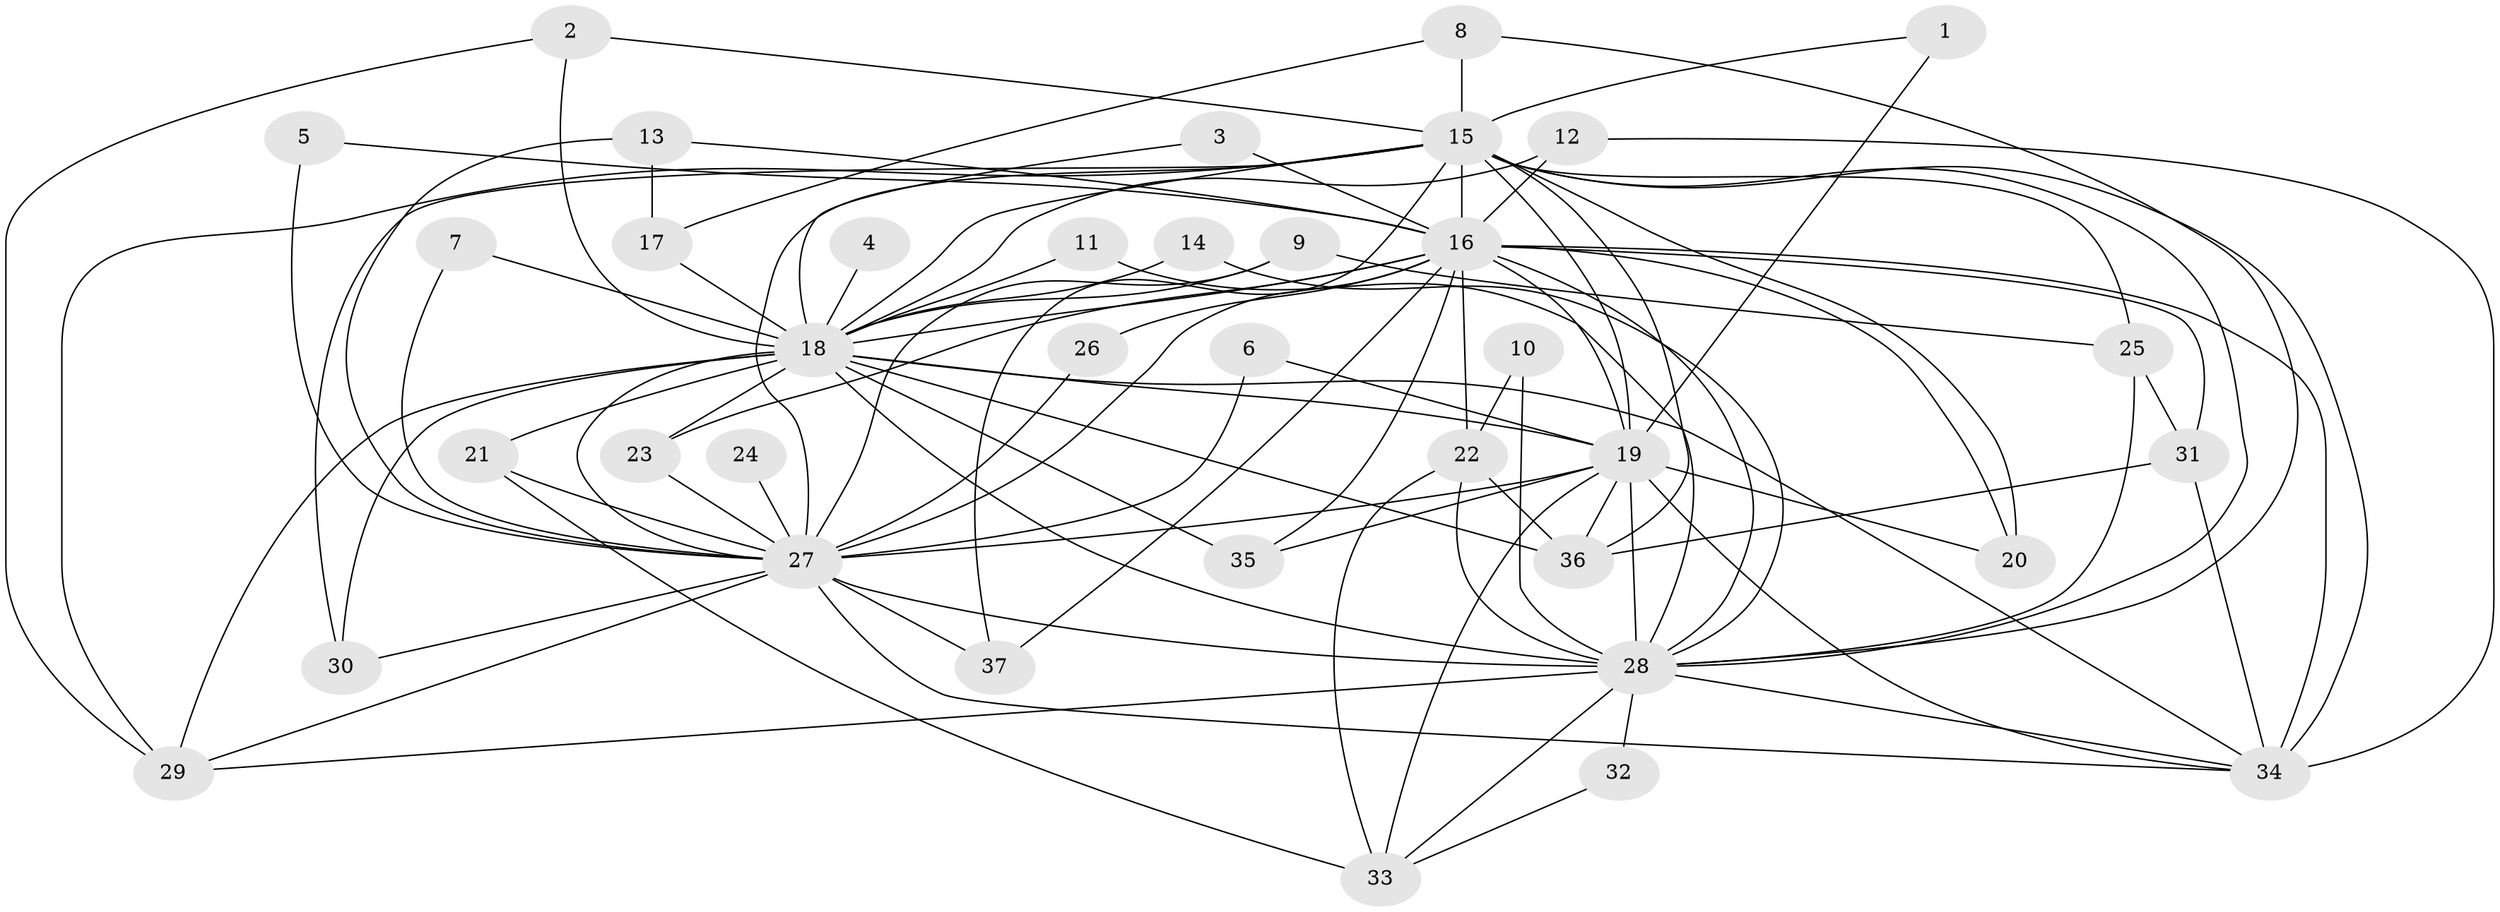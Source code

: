 // original degree distribution, {14: 0.013513513513513514, 26: 0.013513513513513514, 22: 0.013513513513513514, 16: 0.013513513513513514, 19: 0.013513513513513514, 15: 0.013513513513513514, 17: 0.02702702702702703, 18: 0.02702702702702703, 2: 0.527027027027027, 3: 0.22972972972972974, 4: 0.06756756756756757, 5: 0.04054054054054054}
// Generated by graph-tools (version 1.1) at 2025/49/03/09/25 03:49:38]
// undirected, 37 vertices, 96 edges
graph export_dot {
graph [start="1"]
  node [color=gray90,style=filled];
  1;
  2;
  3;
  4;
  5;
  6;
  7;
  8;
  9;
  10;
  11;
  12;
  13;
  14;
  15;
  16;
  17;
  18;
  19;
  20;
  21;
  22;
  23;
  24;
  25;
  26;
  27;
  28;
  29;
  30;
  31;
  32;
  33;
  34;
  35;
  36;
  37;
  1 -- 15 [weight=1.0];
  1 -- 19 [weight=1.0];
  2 -- 15 [weight=1.0];
  2 -- 18 [weight=1.0];
  2 -- 29 [weight=1.0];
  3 -- 16 [weight=1.0];
  3 -- 18 [weight=1.0];
  4 -- 18 [weight=2.0];
  5 -- 16 [weight=1.0];
  5 -- 27 [weight=1.0];
  6 -- 19 [weight=1.0];
  6 -- 27 [weight=1.0];
  7 -- 18 [weight=1.0];
  7 -- 27 [weight=1.0];
  8 -- 15 [weight=1.0];
  8 -- 17 [weight=1.0];
  8 -- 28 [weight=1.0];
  9 -- 18 [weight=1.0];
  9 -- 25 [weight=1.0];
  9 -- 27 [weight=1.0];
  10 -- 22 [weight=1.0];
  10 -- 28 [weight=1.0];
  11 -- 18 [weight=1.0];
  11 -- 28 [weight=1.0];
  12 -- 16 [weight=1.0];
  12 -- 18 [weight=1.0];
  12 -- 34 [weight=1.0];
  13 -- 16 [weight=1.0];
  13 -- 17 [weight=1.0];
  13 -- 27 [weight=1.0];
  14 -- 18 [weight=1.0];
  14 -- 28 [weight=1.0];
  15 -- 16 [weight=2.0];
  15 -- 18 [weight=2.0];
  15 -- 19 [weight=1.0];
  15 -- 20 [weight=1.0];
  15 -- 25 [weight=1.0];
  15 -- 27 [weight=2.0];
  15 -- 28 [weight=1.0];
  15 -- 29 [weight=1.0];
  15 -- 30 [weight=1.0];
  15 -- 34 [weight=2.0];
  15 -- 36 [weight=1.0];
  15 -- 37 [weight=1.0];
  16 -- 18 [weight=4.0];
  16 -- 19 [weight=2.0];
  16 -- 20 [weight=1.0];
  16 -- 22 [weight=1.0];
  16 -- 23 [weight=1.0];
  16 -- 26 [weight=1.0];
  16 -- 27 [weight=4.0];
  16 -- 28 [weight=3.0];
  16 -- 31 [weight=1.0];
  16 -- 34 [weight=3.0];
  16 -- 35 [weight=1.0];
  16 -- 37 [weight=1.0];
  17 -- 18 [weight=1.0];
  18 -- 19 [weight=2.0];
  18 -- 21 [weight=1.0];
  18 -- 23 [weight=2.0];
  18 -- 27 [weight=4.0];
  18 -- 28 [weight=3.0];
  18 -- 29 [weight=1.0];
  18 -- 30 [weight=1.0];
  18 -- 34 [weight=2.0];
  18 -- 35 [weight=2.0];
  18 -- 36 [weight=1.0];
  19 -- 20 [weight=1.0];
  19 -- 27 [weight=2.0];
  19 -- 28 [weight=2.0];
  19 -- 33 [weight=1.0];
  19 -- 34 [weight=1.0];
  19 -- 35 [weight=1.0];
  19 -- 36 [weight=1.0];
  21 -- 27 [weight=1.0];
  21 -- 33 [weight=1.0];
  22 -- 28 [weight=1.0];
  22 -- 33 [weight=1.0];
  22 -- 36 [weight=1.0];
  23 -- 27 [weight=1.0];
  24 -- 27 [weight=2.0];
  25 -- 28 [weight=1.0];
  25 -- 31 [weight=1.0];
  26 -- 27 [weight=1.0];
  27 -- 28 [weight=3.0];
  27 -- 29 [weight=1.0];
  27 -- 30 [weight=1.0];
  27 -- 34 [weight=2.0];
  27 -- 37 [weight=1.0];
  28 -- 29 [weight=1.0];
  28 -- 32 [weight=1.0];
  28 -- 33 [weight=1.0];
  28 -- 34 [weight=1.0];
  31 -- 34 [weight=1.0];
  31 -- 36 [weight=1.0];
  32 -- 33 [weight=1.0];
}
